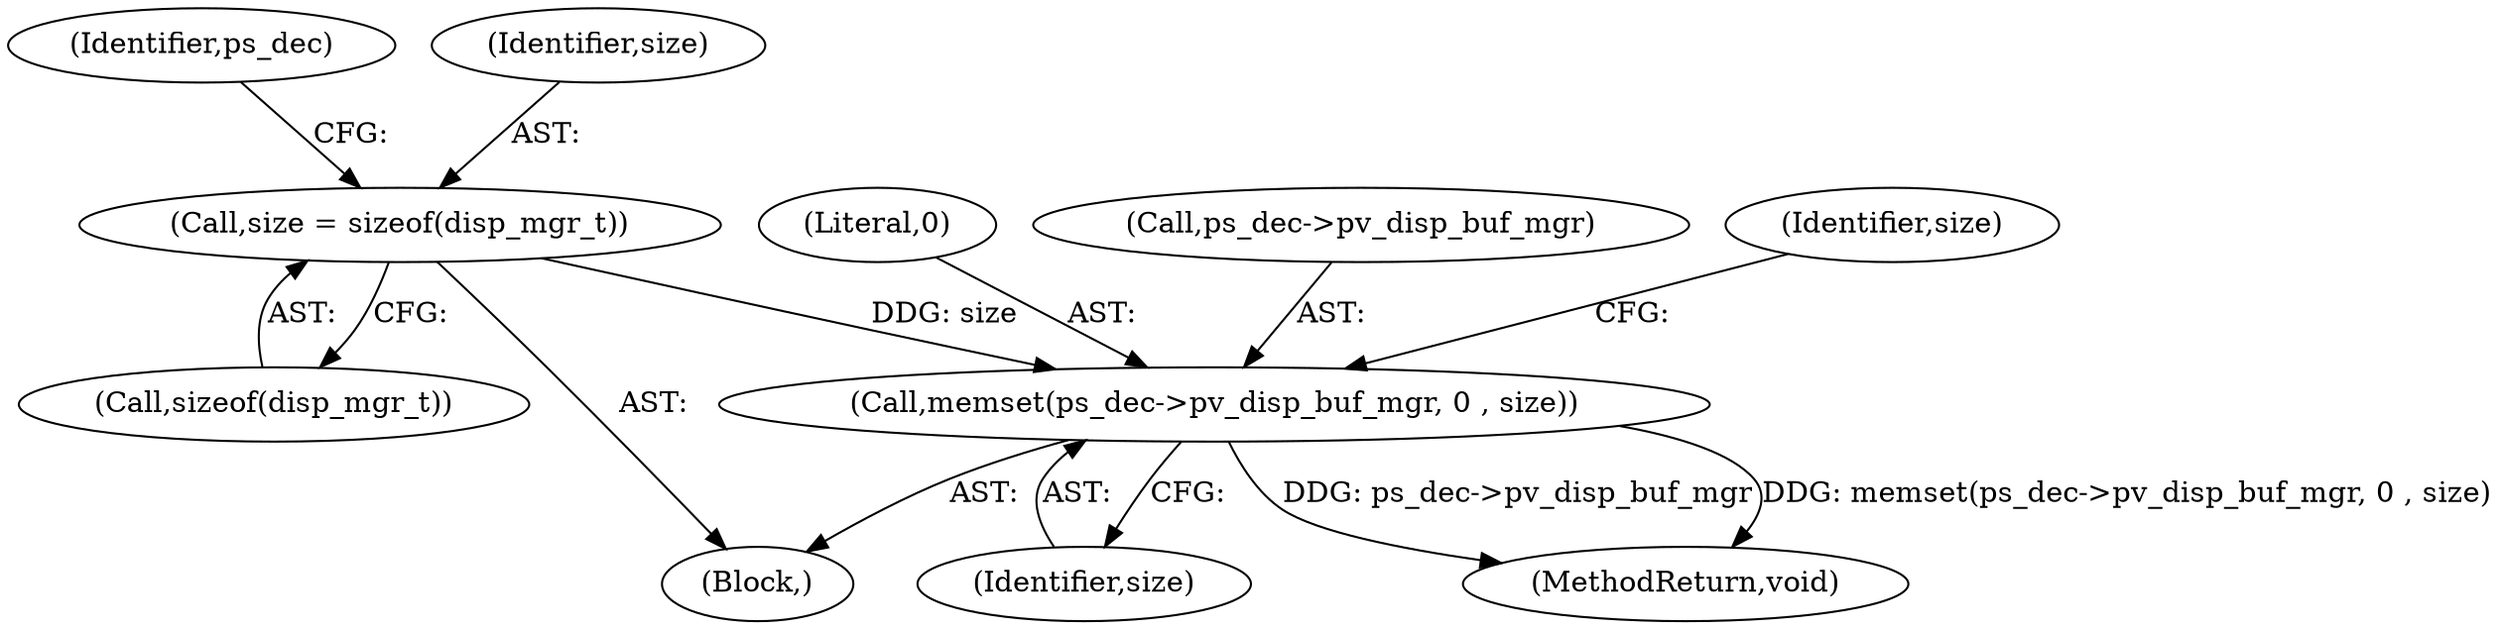 digraph "0_Android_ecf6c7ce6d5a22d52160698aab44fc234c63291a@API" {
"1000150" [label="(Call,memset(ps_dec->pv_disp_buf_mgr, 0 , size))"];
"1000146" [label="(Call,size = sizeof(disp_mgr_t))"];
"1000155" [label="(Identifier,size)"];
"1000152" [label="(Identifier,ps_dec)"];
"1000154" [label="(Literal,0)"];
"1000146" [label="(Call,size = sizeof(disp_mgr_t))"];
"1000121" [label="(Block,)"];
"1000147" [label="(Identifier,size)"];
"1000956" [label="(MethodReturn,void)"];
"1000150" [label="(Call,memset(ps_dec->pv_disp_buf_mgr, 0 , size))"];
"1000151" [label="(Call,ps_dec->pv_disp_buf_mgr)"];
"1000157" [label="(Identifier,size)"];
"1000148" [label="(Call,sizeof(disp_mgr_t))"];
"1000150" -> "1000121"  [label="AST: "];
"1000150" -> "1000155"  [label="CFG: "];
"1000151" -> "1000150"  [label="AST: "];
"1000154" -> "1000150"  [label="AST: "];
"1000155" -> "1000150"  [label="AST: "];
"1000157" -> "1000150"  [label="CFG: "];
"1000150" -> "1000956"  [label="DDG: ps_dec->pv_disp_buf_mgr"];
"1000150" -> "1000956"  [label="DDG: memset(ps_dec->pv_disp_buf_mgr, 0 , size)"];
"1000146" -> "1000150"  [label="DDG: size"];
"1000146" -> "1000121"  [label="AST: "];
"1000146" -> "1000148"  [label="CFG: "];
"1000147" -> "1000146"  [label="AST: "];
"1000148" -> "1000146"  [label="AST: "];
"1000152" -> "1000146"  [label="CFG: "];
}
